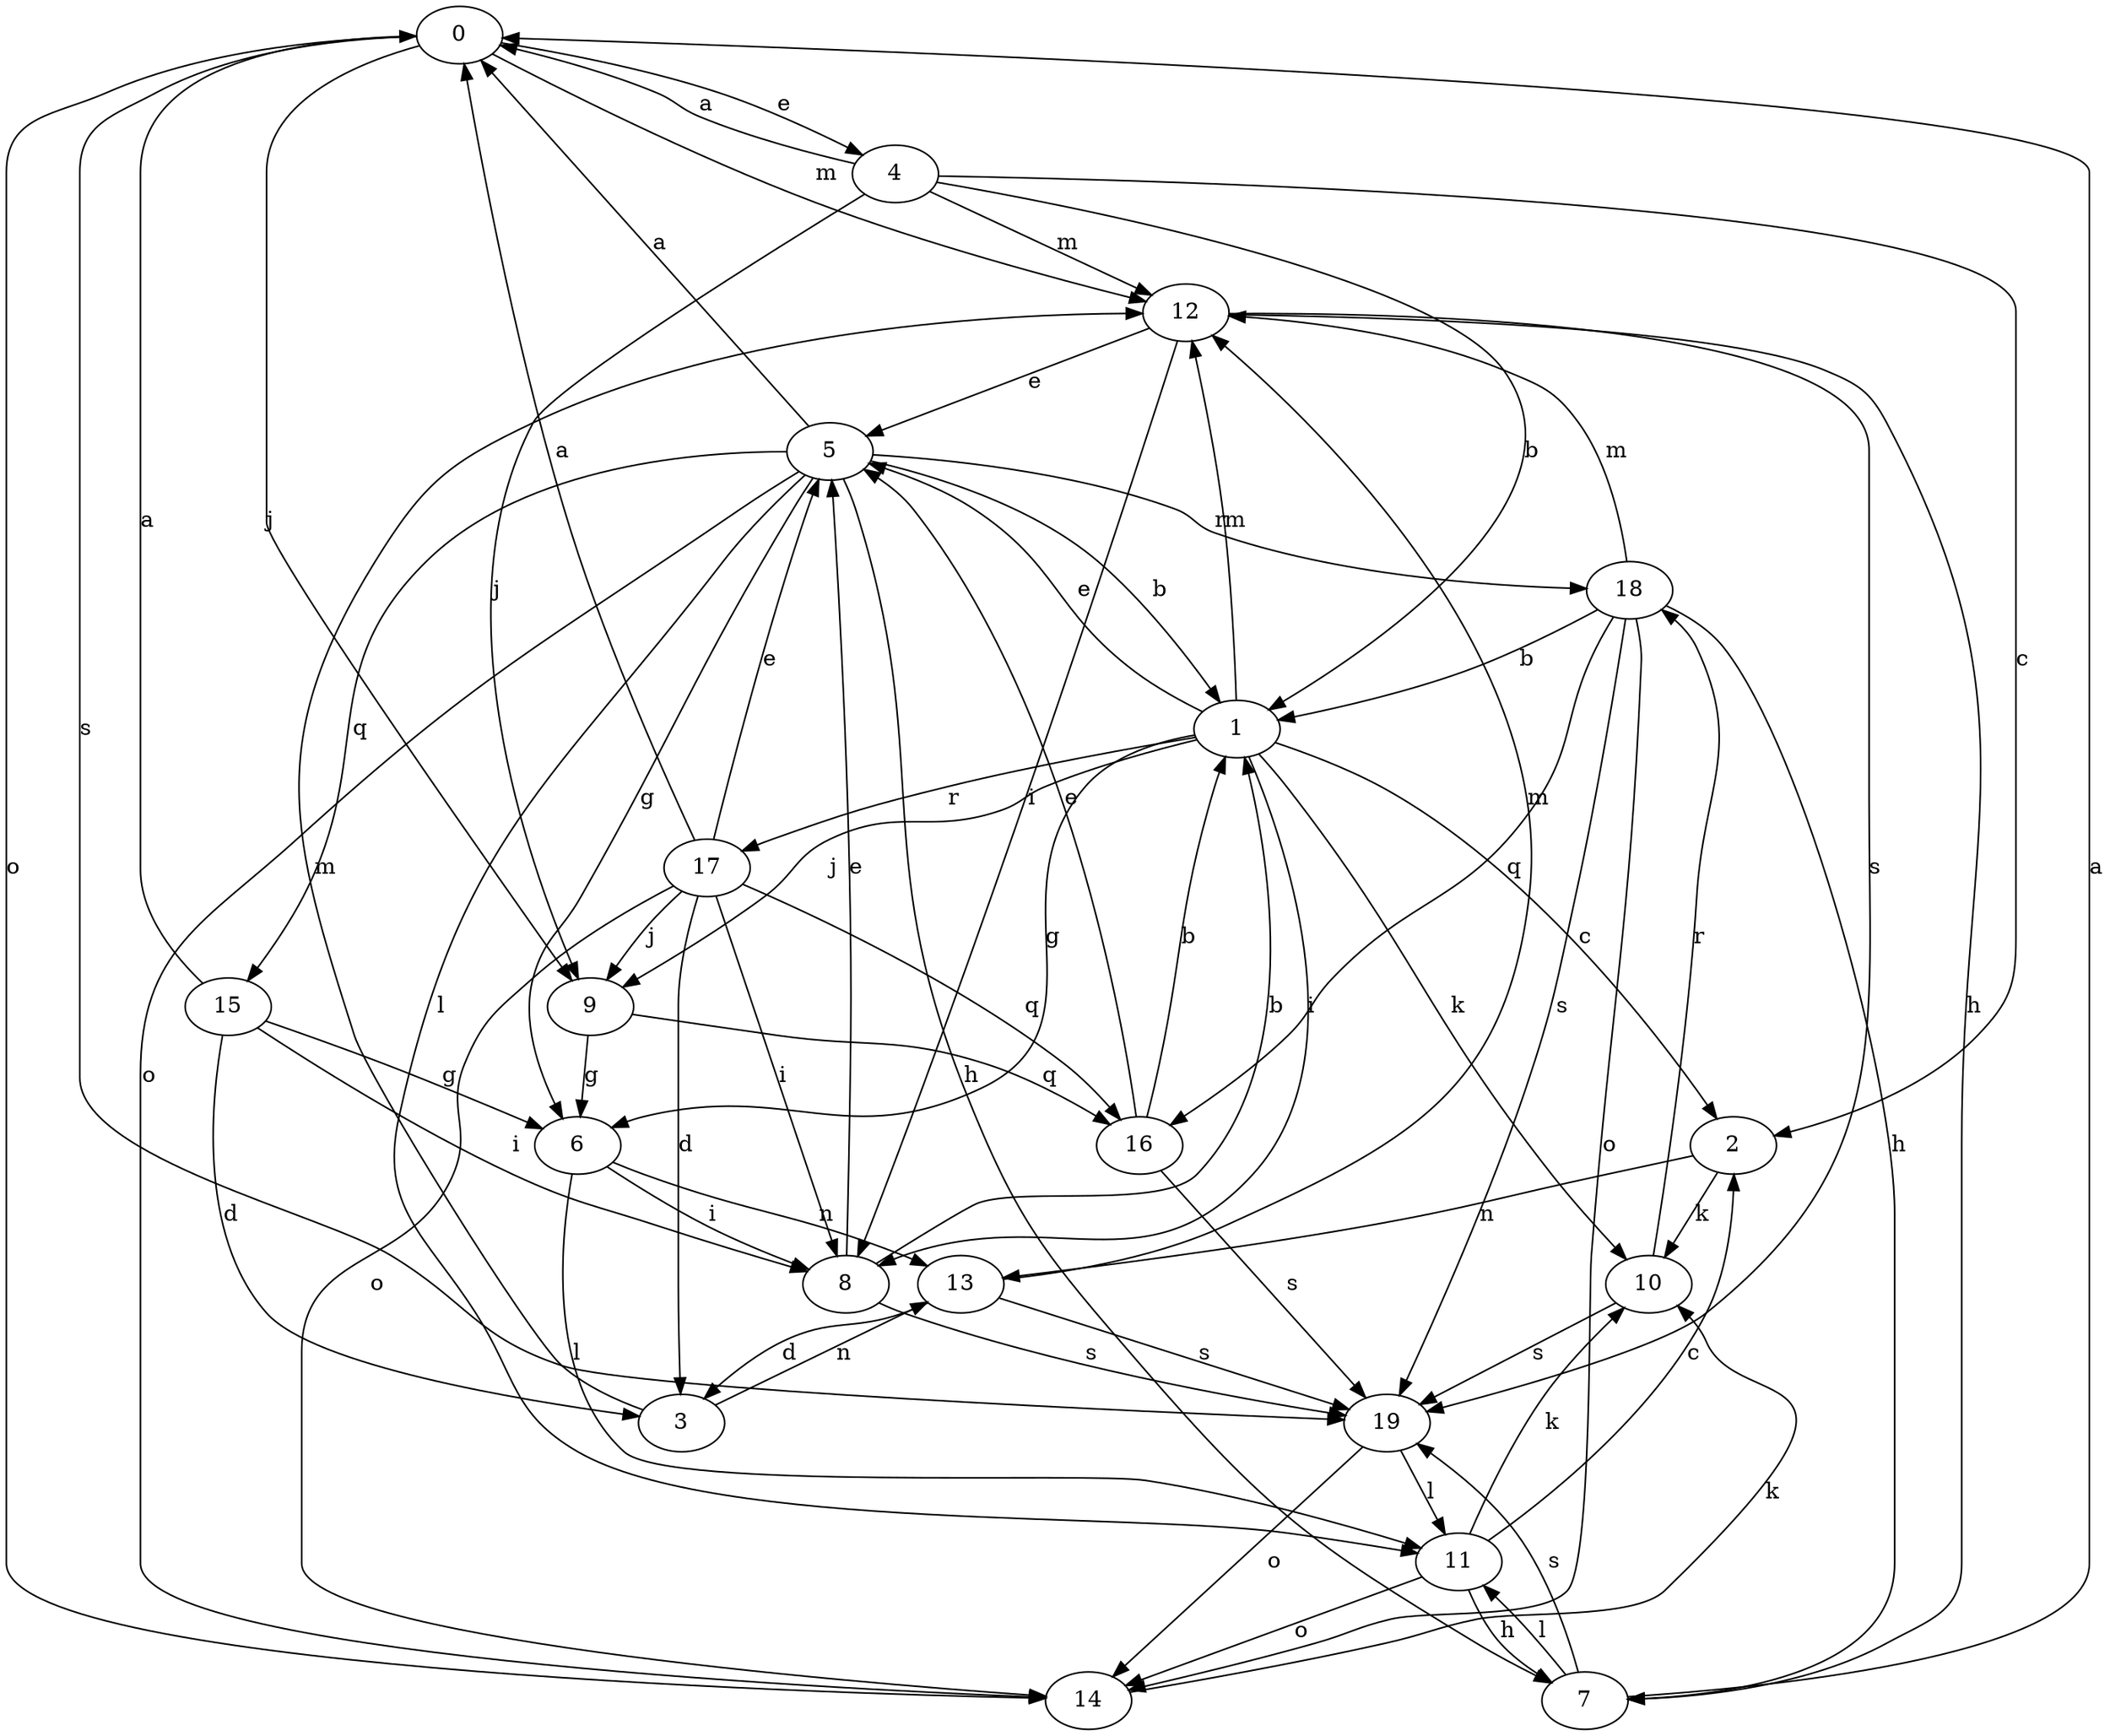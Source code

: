 strict digraph  {
0;
1;
2;
3;
4;
5;
6;
7;
8;
9;
10;
11;
12;
13;
14;
15;
16;
17;
18;
19;
0 -> 4  [label=e];
0 -> 9  [label=j];
0 -> 12  [label=m];
0 -> 14  [label=o];
0 -> 19  [label=s];
1 -> 2  [label=c];
1 -> 5  [label=e];
1 -> 6  [label=g];
1 -> 8  [label=i];
1 -> 9  [label=j];
1 -> 10  [label=k];
1 -> 12  [label=m];
1 -> 17  [label=r];
2 -> 10  [label=k];
2 -> 13  [label=n];
3 -> 12  [label=m];
3 -> 13  [label=n];
4 -> 0  [label=a];
4 -> 1  [label=b];
4 -> 2  [label=c];
4 -> 9  [label=j];
4 -> 12  [label=m];
5 -> 0  [label=a];
5 -> 1  [label=b];
5 -> 6  [label=g];
5 -> 7  [label=h];
5 -> 11  [label=l];
5 -> 14  [label=o];
5 -> 15  [label=q];
5 -> 18  [label=r];
6 -> 8  [label=i];
6 -> 11  [label=l];
6 -> 13  [label=n];
7 -> 0  [label=a];
7 -> 11  [label=l];
7 -> 19  [label=s];
8 -> 1  [label=b];
8 -> 5  [label=e];
8 -> 19  [label=s];
9 -> 6  [label=g];
9 -> 16  [label=q];
10 -> 18  [label=r];
10 -> 19  [label=s];
11 -> 2  [label=c];
11 -> 7  [label=h];
11 -> 10  [label=k];
11 -> 14  [label=o];
12 -> 5  [label=e];
12 -> 7  [label=h];
12 -> 8  [label=i];
12 -> 19  [label=s];
13 -> 3  [label=d];
13 -> 12  [label=m];
13 -> 19  [label=s];
14 -> 10  [label=k];
15 -> 0  [label=a];
15 -> 3  [label=d];
15 -> 6  [label=g];
15 -> 8  [label=i];
16 -> 1  [label=b];
16 -> 5  [label=e];
16 -> 19  [label=s];
17 -> 0  [label=a];
17 -> 3  [label=d];
17 -> 5  [label=e];
17 -> 8  [label=i];
17 -> 9  [label=j];
17 -> 14  [label=o];
17 -> 16  [label=q];
18 -> 1  [label=b];
18 -> 7  [label=h];
18 -> 12  [label=m];
18 -> 14  [label=o];
18 -> 16  [label=q];
18 -> 19  [label=s];
19 -> 11  [label=l];
19 -> 14  [label=o];
}
